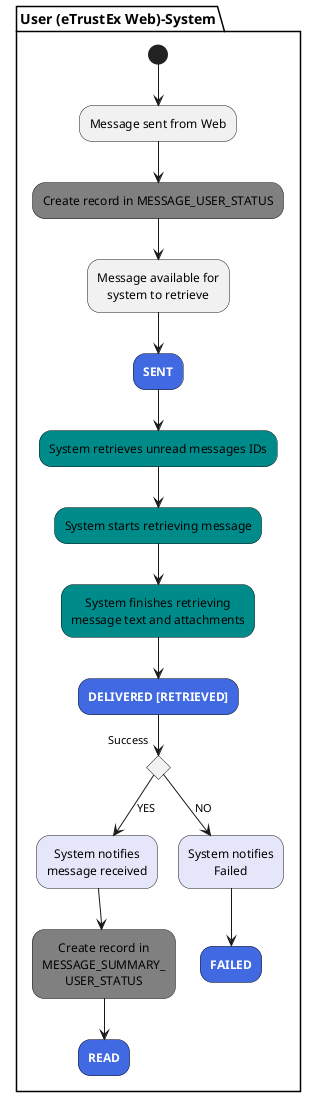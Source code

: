 @startuml

partition "User (eTrustEx Web)-System"
skinparam activity {
BackgroundColor<< Status >> royalBlue
FontColor<< Status >> white
FontStyle<< Status >> bold
BackgroundColor<< DB >> grey
BackgroundColor<< SystemAction >> DarkCyan
BackgroundColor<< WebAction >> Ivory
BackgroundColor<< Notification >> Lavender
}
skinparam defaultTextAlignment center

(*) --> "Message sent from Web"
--> "Create record in MESSAGE_USER_STATUS" << DB >>
--> "Message available for
system to retrieve"
--> "SENT" << Status >>
--> "System retrieves unread messages IDs" << SystemAction >>
--> "System starts retrieving message" << SystemAction >>
--> "System finishes retrieving
message text and attachments" << SystemAction >>
--> "DELIVERED [RETRIEVED]" << Status >>
    if "Success" then
    -->[YES] "System notifies
    message received" << Notification >>
    --> "Create record in
    MESSAGE_SUMMARY_
    USER_STATUS" <<db>>
    --> "READ" << Status >>
    else
    -->[NO] "System notifies
    Failed" << Notification >>
    --> "FAILED" << Status >>

@enduml
